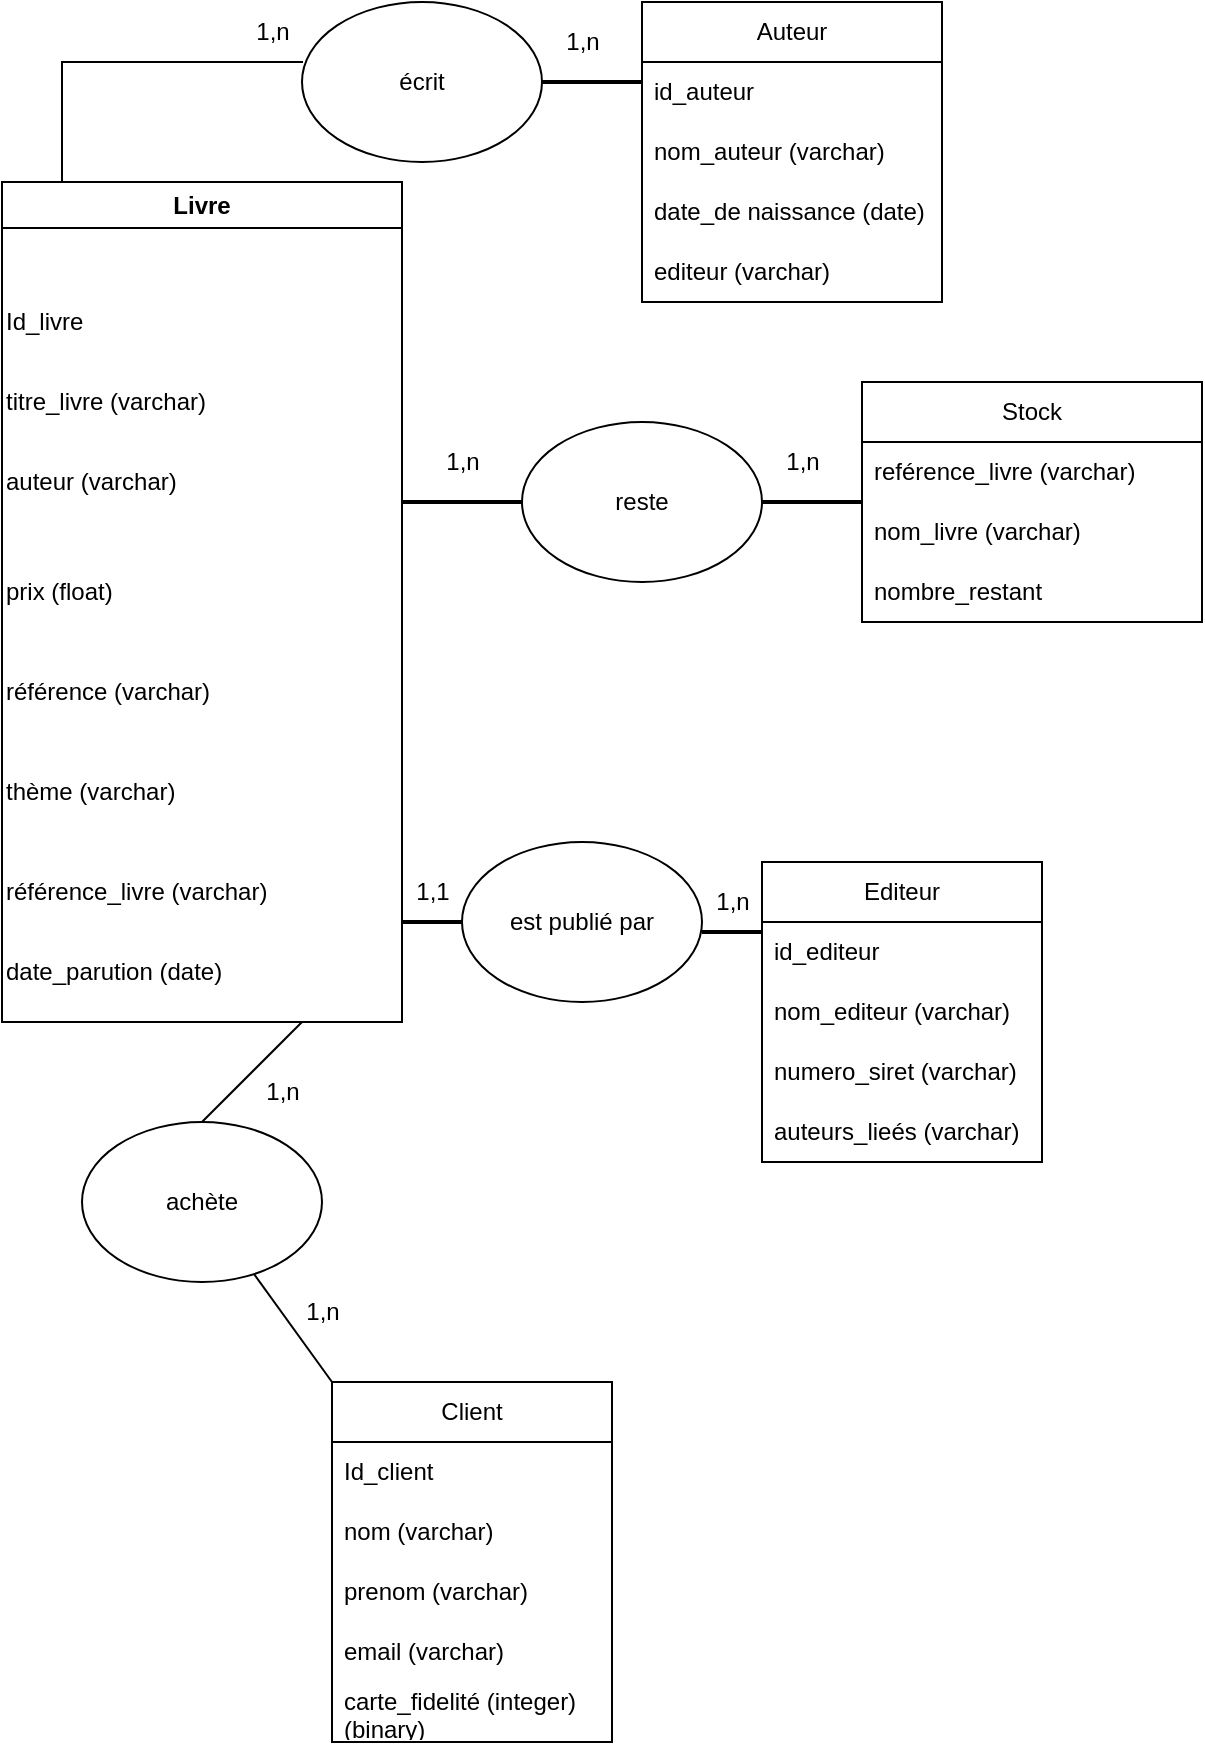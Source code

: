 <mxfile>
    <diagram id="wc1N3TtoUayM6sUT3brr" name="Page-1">
        <mxGraphModel dx="1130" dy="576" grid="1" gridSize="10" guides="1" tooltips="1" connect="1" arrows="1" fold="1" page="1" pageScale="1" pageWidth="850" pageHeight="1100" math="0" shadow="0">
            <root>
                <mxCell id="0"/>
                <mxCell id="1" parent="0"/>
                <mxCell id="6" value="Livre" style="swimlane;whiteSpace=wrap;html=1;" vertex="1" parent="1">
                    <mxGeometry x="120" y="140" width="200" height="420" as="geometry"/>
                </mxCell>
                <mxCell id="9" value="Id_livre" style="text;strokeColor=none;fillColor=none;html=1;whiteSpace=wrap;verticalAlign=middle;overflow=hidden;" vertex="1" parent="6">
                    <mxGeometry y="45" width="200" height="50" as="geometry"/>
                </mxCell>
                <mxCell id="84" value="&lt;div&gt;titre_livre (varchar)&lt;/div&gt;" style="text;strokeColor=none;fillColor=none;html=1;whiteSpace=wrap;verticalAlign=middle;overflow=hidden;" vertex="1" parent="6">
                    <mxGeometry y="85" width="200" height="50" as="geometry"/>
                </mxCell>
                <mxCell id="13" value="auteur&amp;nbsp;(varchar)" style="text;strokeColor=none;fillColor=none;html=1;whiteSpace=wrap;verticalAlign=middle;overflow=hidden;" vertex="1" parent="6">
                    <mxGeometry y="125" width="200" height="50" as="geometry"/>
                </mxCell>
                <mxCell id="14" value="prix&amp;nbsp;(float)" style="text;strokeColor=none;fillColor=none;html=1;whiteSpace=wrap;verticalAlign=middle;overflow=hidden;" vertex="1" parent="6">
                    <mxGeometry y="180" width="200" height="50" as="geometry"/>
                </mxCell>
                <mxCell id="51" value="référence&amp;nbsp;(varchar)" style="text;strokeColor=none;fillColor=none;html=1;whiteSpace=wrap;verticalAlign=middle;overflow=hidden;" vertex="1" parent="6">
                    <mxGeometry y="230" width="200" height="50" as="geometry"/>
                </mxCell>
                <mxCell id="52" value="thème&amp;nbsp;(varchar)" style="text;strokeColor=none;fillColor=none;html=1;whiteSpace=wrap;verticalAlign=middle;overflow=hidden;" vertex="1" parent="6">
                    <mxGeometry y="280" width="200" height="50" as="geometry"/>
                </mxCell>
                <mxCell id="53" value="référence_livre&amp;nbsp;(varchar)" style="text;strokeColor=none;fillColor=none;html=1;whiteSpace=wrap;verticalAlign=middle;overflow=hidden;" vertex="1" parent="6">
                    <mxGeometry y="330" width="200" height="50" as="geometry"/>
                </mxCell>
                <mxCell id="95" value="date_parution (date)" style="text;strokeColor=none;fillColor=none;html=1;whiteSpace=wrap;verticalAlign=middle;overflow=hidden;" vertex="1" parent="6">
                    <mxGeometry y="370" width="200" height="50" as="geometry"/>
                </mxCell>
                <mxCell id="27" value="reste" style="ellipse;whiteSpace=wrap;html=1;" vertex="1" parent="1">
                    <mxGeometry x="380" y="260" width="120" height="80" as="geometry"/>
                </mxCell>
                <mxCell id="30" value="" style="line;strokeWidth=2;html=1;" vertex="1" parent="1">
                    <mxGeometry x="320" y="295" width="60" height="10" as="geometry"/>
                </mxCell>
                <mxCell id="31" value="" style="line;strokeWidth=2;html=1;" vertex="1" parent="1">
                    <mxGeometry x="500" y="295" width="50" height="10" as="geometry"/>
                </mxCell>
                <mxCell id="32" value="1,n" style="text;html=1;align=center;verticalAlign=middle;resizable=0;points=[];autosize=1;strokeColor=none;fillColor=none;" vertex="1" parent="1">
                    <mxGeometry x="330" y="265" width="40" height="30" as="geometry"/>
                </mxCell>
                <mxCell id="33" value="1,n" style="text;html=1;align=center;verticalAlign=middle;resizable=0;points=[];autosize=1;strokeColor=none;fillColor=none;" vertex="1" parent="1">
                    <mxGeometry x="500" y="265" width="40" height="30" as="geometry"/>
                </mxCell>
                <mxCell id="54" value="Stock" style="swimlane;fontStyle=0;childLayout=stackLayout;horizontal=1;startSize=30;horizontalStack=0;resizeParent=1;resizeParentMax=0;resizeLast=0;collapsible=1;marginBottom=0;whiteSpace=wrap;html=1;" vertex="1" parent="1">
                    <mxGeometry x="550" y="240" width="170" height="120" as="geometry"/>
                </mxCell>
                <mxCell id="55" value="reférence_livre (varchar)" style="text;strokeColor=none;fillColor=none;align=left;verticalAlign=middle;spacingLeft=4;spacingRight=4;overflow=hidden;points=[[0,0.5],[1,0.5]];portConstraint=eastwest;rotatable=0;whiteSpace=wrap;html=1;" vertex="1" parent="54">
                    <mxGeometry y="30" width="170" height="30" as="geometry"/>
                </mxCell>
                <mxCell id="56" value="nom_livre&amp;nbsp;(varchar)" style="text;strokeColor=none;fillColor=none;align=left;verticalAlign=middle;spacingLeft=4;spacingRight=4;overflow=hidden;points=[[0,0.5],[1,0.5]];portConstraint=eastwest;rotatable=0;whiteSpace=wrap;html=1;" vertex="1" parent="54">
                    <mxGeometry y="60" width="170" height="30" as="geometry"/>
                </mxCell>
                <mxCell id="57" value="nombre_restant" style="text;strokeColor=none;fillColor=none;align=left;verticalAlign=middle;spacingLeft=4;spacingRight=4;overflow=hidden;points=[[0,0.5],[1,0.5]];portConstraint=eastwest;rotatable=0;whiteSpace=wrap;html=1;" vertex="1" parent="54">
                    <mxGeometry y="90" width="170" height="30" as="geometry"/>
                </mxCell>
                <mxCell id="58" value="Editeur" style="swimlane;fontStyle=0;childLayout=stackLayout;horizontal=1;startSize=30;horizontalStack=0;resizeParent=1;resizeParentMax=0;resizeLast=0;collapsible=1;marginBottom=0;whiteSpace=wrap;html=1;" vertex="1" parent="1">
                    <mxGeometry x="500" y="480" width="140" height="150" as="geometry"/>
                </mxCell>
                <mxCell id="61" value="id_editeur" style="text;strokeColor=none;fillColor=none;align=left;verticalAlign=middle;spacingLeft=4;spacingRight=4;overflow=hidden;points=[[0,0.5],[1,0.5]];portConstraint=eastwest;rotatable=0;whiteSpace=wrap;html=1;" vertex="1" parent="58">
                    <mxGeometry y="30" width="140" height="30" as="geometry"/>
                </mxCell>
                <mxCell id="59" value="nom_editeur&amp;nbsp;(varchar)" style="text;strokeColor=none;fillColor=none;align=left;verticalAlign=middle;spacingLeft=4;spacingRight=4;overflow=hidden;points=[[0,0.5],[1,0.5]];portConstraint=eastwest;rotatable=0;whiteSpace=wrap;html=1;" vertex="1" parent="58">
                    <mxGeometry y="60" width="140" height="30" as="geometry"/>
                </mxCell>
                <mxCell id="60" value="numero_siret&amp;nbsp;(varchar)" style="text;strokeColor=none;fillColor=none;align=left;verticalAlign=middle;spacingLeft=4;spacingRight=4;overflow=hidden;points=[[0,0.5],[1,0.5]];portConstraint=eastwest;rotatable=0;whiteSpace=wrap;html=1;" vertex="1" parent="58">
                    <mxGeometry y="90" width="140" height="30" as="geometry"/>
                </mxCell>
                <mxCell id="90" value="auteurs_lieés (varchar)" style="text;strokeColor=none;fillColor=none;align=left;verticalAlign=middle;spacingLeft=4;spacingRight=4;overflow=hidden;points=[[0,0.5],[1,0.5]];portConstraint=eastwest;rotatable=0;whiteSpace=wrap;html=1;" vertex="1" parent="58">
                    <mxGeometry y="120" width="140" height="30" as="geometry"/>
                </mxCell>
                <mxCell id="62" value="est publié par" style="ellipse;whiteSpace=wrap;html=1;" vertex="1" parent="1">
                    <mxGeometry x="350" y="470" width="120" height="80" as="geometry"/>
                </mxCell>
                <mxCell id="63" value="" style="line;strokeWidth=2;html=1;" vertex="1" parent="1">
                    <mxGeometry x="470" y="510" width="30" height="10" as="geometry"/>
                </mxCell>
                <mxCell id="64" value="" style="line;strokeWidth=2;html=1;" vertex="1" parent="1">
                    <mxGeometry x="320" y="505" width="30" height="10" as="geometry"/>
                </mxCell>
                <mxCell id="65" value="1,1" style="text;html=1;align=center;verticalAlign=middle;resizable=0;points=[];autosize=1;strokeColor=none;fillColor=none;" vertex="1" parent="1">
                    <mxGeometry x="315" y="480" width="40" height="30" as="geometry"/>
                </mxCell>
                <mxCell id="66" value="1,n" style="text;html=1;align=center;verticalAlign=middle;resizable=0;points=[];autosize=1;strokeColor=none;fillColor=none;" vertex="1" parent="1">
                    <mxGeometry x="465" y="485" width="40" height="30" as="geometry"/>
                </mxCell>
                <mxCell id="67" value="Auteur" style="swimlane;fontStyle=0;childLayout=stackLayout;horizontal=1;startSize=30;horizontalStack=0;resizeParent=1;resizeParentMax=0;resizeLast=0;collapsible=1;marginBottom=0;whiteSpace=wrap;html=1;" vertex="1" parent="1">
                    <mxGeometry x="440" y="50" width="150" height="150" as="geometry"/>
                </mxCell>
                <mxCell id="70" value="id_auteur" style="text;strokeColor=none;fillColor=none;align=left;verticalAlign=middle;spacingLeft=4;spacingRight=4;overflow=hidden;points=[[0,0.5],[1,0.5]];portConstraint=eastwest;rotatable=0;whiteSpace=wrap;html=1;" vertex="1" parent="67">
                    <mxGeometry y="30" width="150" height="30" as="geometry"/>
                </mxCell>
                <mxCell id="68" value="nom_auteur&amp;nbsp;(varchar)" style="text;strokeColor=none;fillColor=none;align=left;verticalAlign=middle;spacingLeft=4;spacingRight=4;overflow=hidden;points=[[0,0.5],[1,0.5]];portConstraint=eastwest;rotatable=0;whiteSpace=wrap;html=1;" vertex="1" parent="67">
                    <mxGeometry y="60" width="150" height="30" as="geometry"/>
                </mxCell>
                <mxCell id="69" value="date_de naissance (date)" style="text;strokeColor=none;fillColor=none;align=left;verticalAlign=middle;spacingLeft=4;spacingRight=4;overflow=hidden;points=[[0,0.5],[1,0.5]];portConstraint=eastwest;rotatable=0;whiteSpace=wrap;html=1;" vertex="1" parent="67">
                    <mxGeometry y="90" width="150" height="30" as="geometry"/>
                </mxCell>
                <mxCell id="85" value="editeur&amp;nbsp;(varchar)" style="text;strokeColor=none;fillColor=none;align=left;verticalAlign=middle;spacingLeft=4;spacingRight=4;overflow=hidden;points=[[0,0.5],[1,0.5]];portConstraint=eastwest;rotatable=0;whiteSpace=wrap;html=1;" vertex="1" parent="67">
                    <mxGeometry y="120" width="150" height="30" as="geometry"/>
                </mxCell>
                <mxCell id="71" value="écrit" style="ellipse;whiteSpace=wrap;html=1;" vertex="1" parent="1">
                    <mxGeometry x="270" y="50" width="120" height="80" as="geometry"/>
                </mxCell>
                <mxCell id="79" value="" style="shape=partialRectangle;whiteSpace=wrap;html=1;bottom=0;right=0;fillColor=none;" vertex="1" parent="1">
                    <mxGeometry x="150" y="80" width="120" height="60" as="geometry"/>
                </mxCell>
                <mxCell id="81" value="" style="line;strokeWidth=2;html=1;" vertex="1" parent="1">
                    <mxGeometry x="390" y="85" width="50" height="10" as="geometry"/>
                </mxCell>
                <mxCell id="82" value="1,n" style="text;html=1;align=center;verticalAlign=middle;resizable=0;points=[];autosize=1;strokeColor=none;fillColor=none;" vertex="1" parent="1">
                    <mxGeometry x="235" y="50" width="40" height="30" as="geometry"/>
                </mxCell>
                <mxCell id="83" value="1,n" style="text;html=1;align=center;verticalAlign=middle;resizable=0;points=[];autosize=1;strokeColor=none;fillColor=none;" vertex="1" parent="1">
                    <mxGeometry x="390" y="55" width="40" height="30" as="geometry"/>
                </mxCell>
                <mxCell id="96" value="Client" style="swimlane;fontStyle=0;childLayout=stackLayout;horizontal=1;startSize=30;horizontalStack=0;resizeParent=1;resizeParentMax=0;resizeLast=0;collapsible=1;marginBottom=0;whiteSpace=wrap;html=1;" vertex="1" parent="1">
                    <mxGeometry x="285" y="740" width="140" height="180" as="geometry"/>
                </mxCell>
                <mxCell id="97" value="Id_client" style="text;strokeColor=none;fillColor=none;align=left;verticalAlign=middle;spacingLeft=4;spacingRight=4;overflow=hidden;points=[[0,0.5],[1,0.5]];portConstraint=eastwest;rotatable=0;whiteSpace=wrap;html=1;" vertex="1" parent="96">
                    <mxGeometry y="30" width="140" height="30" as="geometry"/>
                </mxCell>
                <mxCell id="106" value="nom (varchar)" style="text;strokeColor=none;fillColor=none;align=left;verticalAlign=middle;spacingLeft=4;spacingRight=4;overflow=hidden;points=[[0,0.5],[1,0.5]];portConstraint=eastwest;rotatable=0;whiteSpace=wrap;html=1;" vertex="1" parent="96">
                    <mxGeometry y="60" width="140" height="30" as="geometry"/>
                </mxCell>
                <mxCell id="98" value="prenom (varchar)" style="text;strokeColor=none;fillColor=none;align=left;verticalAlign=middle;spacingLeft=4;spacingRight=4;overflow=hidden;points=[[0,0.5],[1,0.5]];portConstraint=eastwest;rotatable=0;whiteSpace=wrap;html=1;" vertex="1" parent="96">
                    <mxGeometry y="90" width="140" height="30" as="geometry"/>
                </mxCell>
                <mxCell id="99" value="email (varchar)" style="text;strokeColor=none;fillColor=none;align=left;verticalAlign=middle;spacingLeft=4;spacingRight=4;overflow=hidden;points=[[0,0.5],[1,0.5]];portConstraint=eastwest;rotatable=0;whiteSpace=wrap;html=1;" vertex="1" parent="96">
                    <mxGeometry y="120" width="140" height="30" as="geometry"/>
                </mxCell>
                <mxCell id="100" value="carte_fidelité (integer) (binary)" style="text;strokeColor=none;fillColor=none;align=left;verticalAlign=middle;spacingLeft=4;spacingRight=4;overflow=hidden;points=[[0,0.5],[1,0.5]];portConstraint=eastwest;rotatable=0;whiteSpace=wrap;html=1;" vertex="1" parent="96">
                    <mxGeometry y="150" width="140" height="30" as="geometry"/>
                </mxCell>
                <mxCell id="104" value="achète" style="ellipse;whiteSpace=wrap;html=1;" vertex="1" parent="1">
                    <mxGeometry x="160" y="610" width="120" height="80" as="geometry"/>
                </mxCell>
                <mxCell id="105" value="1,n" style="text;html=1;align=center;verticalAlign=middle;resizable=0;points=[];autosize=1;strokeColor=none;fillColor=none;" vertex="1" parent="1">
                    <mxGeometry x="240" y="580" width="40" height="30" as="geometry"/>
                </mxCell>
                <mxCell id="110" value="" style="endArrow=none;html=1;" edge="1" parent="1">
                    <mxGeometry width="50" height="50" relative="1" as="geometry">
                        <mxPoint x="220" y="610" as="sourcePoint"/>
                        <mxPoint x="270" y="560" as="targetPoint"/>
                    </mxGeometry>
                </mxCell>
                <mxCell id="113" value="" style="endArrow=none;html=1;" edge="1" parent="1" target="104">
                    <mxGeometry width="50" height="50" relative="1" as="geometry">
                        <mxPoint x="285" y="740" as="sourcePoint"/>
                        <mxPoint x="195" y="680" as="targetPoint"/>
                    </mxGeometry>
                </mxCell>
                <mxCell id="114" value="1,n" style="text;html=1;align=center;verticalAlign=middle;resizable=0;points=[];autosize=1;strokeColor=none;fillColor=none;" vertex="1" parent="1">
                    <mxGeometry x="260" y="690" width="40" height="30" as="geometry"/>
                </mxCell>
            </root>
        </mxGraphModel>
    </diagram>
</mxfile>